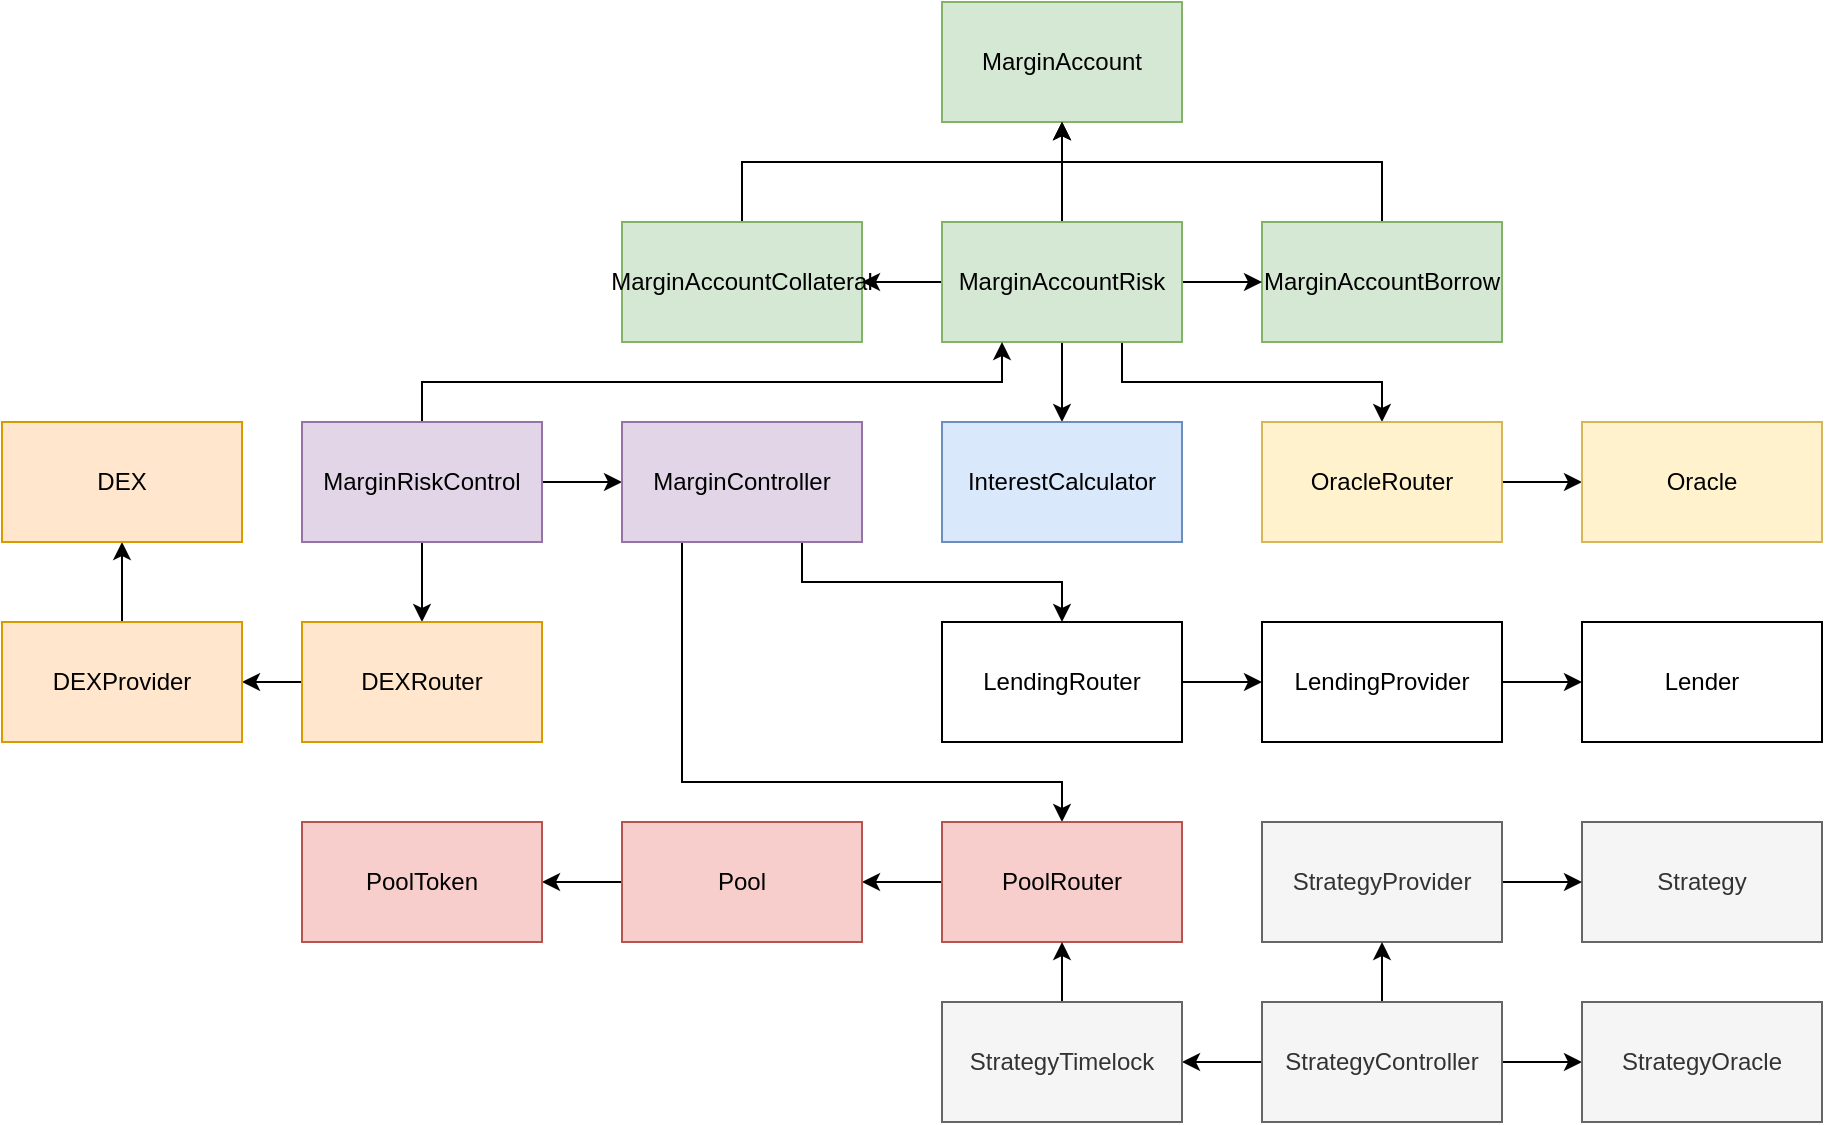 <mxfile version="17.4.0" type="device"><diagram name="Page-1" id="52a04d89-c75d-2922-d76d-85b35f80e030"><mxGraphModel dx="1125" dy="644" grid="1" gridSize="10" guides="1" tooltips="1" connect="1" arrows="1" fold="1" page="1" pageScale="1" pageWidth="1100" pageHeight="850" background="none" math="0" shadow="0"><root><mxCell id="0"/><mxCell id="1" parent="0"/><mxCell id="1fdf3b25b50cf41e-42" style="edgeStyle=none;html=1;labelBackgroundColor=none;startFill=0;startSize=8;endFill=1;endSize=8;fontFamily=Verdana;fontSize=12;" parent="1" edge="1"><mxGeometry relative="1" as="geometry"><mxPoint x="120" y="440" as="sourcePoint"/></mxGeometry></mxCell><mxCell id="XVIV0NMg8WljWZH5M-E4-1" value="MarginAccount" style="rounded=0;whiteSpace=wrap;html=1;fillColor=#d5e8d4;strokeColor=#82b366;" parent="1" vertex="1"><mxGeometry x="615" y="155" width="120" height="60" as="geometry"/></mxCell><mxCell id="XVIV0NMg8WljWZH5M-E4-39" style="edgeStyle=orthogonalEdgeStyle;rounded=0;orthogonalLoop=1;jettySize=auto;html=1;entryX=0.5;entryY=1;entryDx=0;entryDy=0;" parent="1" source="XVIV0NMg8WljWZH5M-E4-2" target="XVIV0NMg8WljWZH5M-E4-1" edge="1"><mxGeometry relative="1" as="geometry"><Array as="points"><mxPoint x="515" y="235"/><mxPoint x="675" y="235"/></Array></mxGeometry></mxCell><mxCell id="XVIV0NMg8WljWZH5M-E4-2" value="MarginAccountCollateral" style="rounded=0;whiteSpace=wrap;html=1;fillColor=#d5e8d4;strokeColor=#82b366;" parent="1" vertex="1"><mxGeometry x="455" y="265" width="120" height="60" as="geometry"/></mxCell><mxCell id="XVIV0NMg8WljWZH5M-E4-41" style="edgeStyle=orthogonalEdgeStyle;rounded=0;orthogonalLoop=1;jettySize=auto;html=1;entryX=0.5;entryY=1;entryDx=0;entryDy=0;" parent="1" source="XVIV0NMg8WljWZH5M-E4-4" target="XVIV0NMg8WljWZH5M-E4-1" edge="1"><mxGeometry relative="1" as="geometry"><Array as="points"><mxPoint x="835" y="235"/><mxPoint x="675" y="235"/></Array></mxGeometry></mxCell><mxCell id="XVIV0NMg8WljWZH5M-E4-4" value="MarginAccountBorrow" style="rounded=0;whiteSpace=wrap;html=1;fillColor=#d5e8d4;strokeColor=#82b366;" parent="1" vertex="1"><mxGeometry x="775" y="265" width="120" height="60" as="geometry"/></mxCell><mxCell id="XVIV0NMg8WljWZH5M-E4-37" style="edgeStyle=orthogonalEdgeStyle;rounded=0;orthogonalLoop=1;jettySize=auto;html=1;entryX=1;entryY=0.5;entryDx=0;entryDy=0;" parent="1" source="XVIV0NMg8WljWZH5M-E4-5" target="XVIV0NMg8WljWZH5M-E4-2" edge="1"><mxGeometry relative="1" as="geometry"/></mxCell><mxCell id="XVIV0NMg8WljWZH5M-E4-38" style="edgeStyle=orthogonalEdgeStyle;rounded=0;orthogonalLoop=1;jettySize=auto;html=1;entryX=0;entryY=0.5;entryDx=0;entryDy=0;" parent="1" source="XVIV0NMg8WljWZH5M-E4-5" target="XVIV0NMg8WljWZH5M-E4-4" edge="1"><mxGeometry relative="1" as="geometry"/></mxCell><mxCell id="XVIV0NMg8WljWZH5M-E4-40" style="edgeStyle=orthogonalEdgeStyle;rounded=0;orthogonalLoop=1;jettySize=auto;html=1;entryX=0.5;entryY=1;entryDx=0;entryDy=0;" parent="1" source="XVIV0NMg8WljWZH5M-E4-5" target="XVIV0NMg8WljWZH5M-E4-1" edge="1"><mxGeometry relative="1" as="geometry"/></mxCell><mxCell id="XVIV0NMg8WljWZH5M-E4-42" style="edgeStyle=orthogonalEdgeStyle;rounded=0;orthogonalLoop=1;jettySize=auto;html=1;entryX=0.5;entryY=0;entryDx=0;entryDy=0;" parent="1" source="XVIV0NMg8WljWZH5M-E4-5" target="XVIV0NMg8WljWZH5M-E4-6" edge="1"><mxGeometry relative="1" as="geometry"/></mxCell><mxCell id="XVIV0NMg8WljWZH5M-E4-46" style="edgeStyle=orthogonalEdgeStyle;rounded=0;orthogonalLoop=1;jettySize=auto;html=1;exitX=0.75;exitY=1;exitDx=0;exitDy=0;entryX=0.5;entryY=0;entryDx=0;entryDy=0;" parent="1" source="XVIV0NMg8WljWZH5M-E4-5" target="XVIV0NMg8WljWZH5M-E4-7" edge="1"><mxGeometry relative="1" as="geometry"/></mxCell><mxCell id="XVIV0NMg8WljWZH5M-E4-5" value="MarginAccountRisk" style="rounded=0;whiteSpace=wrap;html=1;fillColor=#d5e8d4;strokeColor=#82b366;" parent="1" vertex="1"><mxGeometry x="615" y="265" width="120" height="60" as="geometry"/></mxCell><mxCell id="XVIV0NMg8WljWZH5M-E4-6" value="InterestCalculator" style="rounded=0;whiteSpace=wrap;html=1;fillColor=#dae8fc;strokeColor=#6c8ebf;" parent="1" vertex="1"><mxGeometry x="615" y="365" width="120" height="60" as="geometry"/></mxCell><mxCell id="XVIV0NMg8WljWZH5M-E4-47" style="edgeStyle=orthogonalEdgeStyle;rounded=0;orthogonalLoop=1;jettySize=auto;html=1;entryX=0;entryY=0.5;entryDx=0;entryDy=0;" parent="1" source="XVIV0NMg8WljWZH5M-E4-7" target="XVIV0NMg8WljWZH5M-E4-8" edge="1"><mxGeometry relative="1" as="geometry"/></mxCell><mxCell id="XVIV0NMg8WljWZH5M-E4-7" value="OracleRouter" style="rounded=0;whiteSpace=wrap;html=1;fillColor=#fff2cc;strokeColor=#d6b656;" parent="1" vertex="1"><mxGeometry x="775" y="365" width="120" height="60" as="geometry"/></mxCell><mxCell id="XVIV0NMg8WljWZH5M-E4-8" value="Oracle" style="rounded=0;whiteSpace=wrap;html=1;fillColor=#fff2cc;strokeColor=#d6b656;" parent="1" vertex="1"><mxGeometry x="935" y="365" width="120" height="60" as="geometry"/></mxCell><mxCell id="XVIV0NMg8WljWZH5M-E4-49" style="edgeStyle=orthogonalEdgeStyle;rounded=0;orthogonalLoop=1;jettySize=auto;html=1;entryX=0;entryY=0.5;entryDx=0;entryDy=0;" parent="1" source="XVIV0NMg8WljWZH5M-E4-9" target="XVIV0NMg8WljWZH5M-E4-11" edge="1"><mxGeometry relative="1" as="geometry"/></mxCell><mxCell id="XVIV0NMg8WljWZH5M-E4-9" value="LendingRouter" style="rounded=0;whiteSpace=wrap;html=1;" parent="1" vertex="1"><mxGeometry x="615" y="465" width="120" height="60" as="geometry"/></mxCell><mxCell id="XVIV0NMg8WljWZH5M-E4-50" style="edgeStyle=orthogonalEdgeStyle;rounded=0;orthogonalLoop=1;jettySize=auto;html=1;entryX=0;entryY=0.5;entryDx=0;entryDy=0;" parent="1" source="XVIV0NMg8WljWZH5M-E4-11" target="XVIV0NMg8WljWZH5M-E4-14" edge="1"><mxGeometry relative="1" as="geometry"/></mxCell><mxCell id="XVIV0NMg8WljWZH5M-E4-11" value="LendingProvider" style="rounded=0;whiteSpace=wrap;html=1;" parent="1" vertex="1"><mxGeometry x="775" y="465" width="120" height="60" as="geometry"/></mxCell><mxCell id="XVIV0NMg8WljWZH5M-E4-14" value="Lender" style="rounded=0;whiteSpace=wrap;html=1;" parent="1" vertex="1"><mxGeometry x="935" y="465" width="120" height="60" as="geometry"/></mxCell><mxCell id="XVIV0NMg8WljWZH5M-E4-30" style="edgeStyle=orthogonalEdgeStyle;rounded=0;orthogonalLoop=1;jettySize=auto;html=1;entryX=0;entryY=0.5;entryDx=0;entryDy=0;" parent="1" source="XVIV0NMg8WljWZH5M-E4-15" target="XVIV0NMg8WljWZH5M-E4-16" edge="1"><mxGeometry relative="1" as="geometry"/></mxCell><mxCell id="XVIV0NMg8WljWZH5M-E4-45" style="edgeStyle=orthogonalEdgeStyle;rounded=0;orthogonalLoop=1;jettySize=auto;html=1;entryX=0.25;entryY=1;entryDx=0;entryDy=0;" parent="1" source="XVIV0NMg8WljWZH5M-E4-15" target="XVIV0NMg8WljWZH5M-E4-5" edge="1"><mxGeometry relative="1" as="geometry"><Array as="points"><mxPoint x="355" y="345"/><mxPoint x="645" y="345"/></Array></mxGeometry></mxCell><mxCell id="XVIV0NMg8WljWZH5M-E4-63" style="edgeStyle=orthogonalEdgeStyle;rounded=0;orthogonalLoop=1;jettySize=auto;html=1;entryX=0.5;entryY=0;entryDx=0;entryDy=0;" parent="1" source="XVIV0NMg8WljWZH5M-E4-15" target="XVIV0NMg8WljWZH5M-E4-62" edge="1"><mxGeometry relative="1" as="geometry"/></mxCell><mxCell id="XVIV0NMg8WljWZH5M-E4-15" value="MarginRiskControl" style="rounded=0;whiteSpace=wrap;html=1;fillColor=#e1d5e7;strokeColor=#9673a6;" parent="1" vertex="1"><mxGeometry x="295" y="365" width="120" height="60" as="geometry"/></mxCell><mxCell id="XVIV0NMg8WljWZH5M-E4-60" style="edgeStyle=orthogonalEdgeStyle;rounded=0;orthogonalLoop=1;jettySize=auto;html=1;exitX=0.75;exitY=1;exitDx=0;exitDy=0;entryX=0.5;entryY=0;entryDx=0;entryDy=0;" parent="1" source="XVIV0NMg8WljWZH5M-E4-16" target="XVIV0NMg8WljWZH5M-E4-9" edge="1"><mxGeometry relative="1" as="geometry"/></mxCell><mxCell id="XVIV0NMg8WljWZH5M-E4-61" style="edgeStyle=orthogonalEdgeStyle;rounded=0;orthogonalLoop=1;jettySize=auto;html=1;exitX=0.25;exitY=1;exitDx=0;exitDy=0;entryX=0.5;entryY=0;entryDx=0;entryDy=0;" parent="1" source="XVIV0NMg8WljWZH5M-E4-16" target="XVIV0NMg8WljWZH5M-E4-18" edge="1"><mxGeometry relative="1" as="geometry"><Array as="points"><mxPoint x="485" y="545"/><mxPoint x="675" y="545"/></Array></mxGeometry></mxCell><mxCell id="XVIV0NMg8WljWZH5M-E4-16" value="MarginController" style="rounded=0;whiteSpace=wrap;html=1;fillColor=#e1d5e7;strokeColor=#9673a6;" parent="1" vertex="1"><mxGeometry x="455" y="365" width="120" height="60" as="geometry"/></mxCell><mxCell id="XVIV0NMg8WljWZH5M-E4-52" style="edgeStyle=orthogonalEdgeStyle;rounded=0;orthogonalLoop=1;jettySize=auto;html=1;exitX=0;exitY=0.5;exitDx=0;exitDy=0;entryX=1;entryY=0.5;entryDx=0;entryDy=0;" parent="1" source="XVIV0NMg8WljWZH5M-E4-18" target="XVIV0NMg8WljWZH5M-E4-19" edge="1"><mxGeometry relative="1" as="geometry"/></mxCell><mxCell id="XVIV0NMg8WljWZH5M-E4-18" value="PoolRouter" style="rounded=0;whiteSpace=wrap;html=1;fillColor=#f8cecc;strokeColor=#b85450;" parent="1" vertex="1"><mxGeometry x="615" y="565" width="120" height="60" as="geometry"/></mxCell><mxCell id="XVIV0NMg8WljWZH5M-E4-53" style="edgeStyle=orthogonalEdgeStyle;rounded=0;orthogonalLoop=1;jettySize=auto;html=1;entryX=1;entryY=0.5;entryDx=0;entryDy=0;" parent="1" source="XVIV0NMg8WljWZH5M-E4-19" target="XVIV0NMg8WljWZH5M-E4-20" edge="1"><mxGeometry relative="1" as="geometry"/></mxCell><mxCell id="XVIV0NMg8WljWZH5M-E4-19" value="Pool" style="rounded=0;whiteSpace=wrap;html=1;fillColor=#f8cecc;strokeColor=#b85450;" parent="1" vertex="1"><mxGeometry x="455" y="565" width="120" height="60" as="geometry"/></mxCell><mxCell id="XVIV0NMg8WljWZH5M-E4-20" value="PoolToken" style="rounded=0;whiteSpace=wrap;html=1;fillColor=#f8cecc;strokeColor=#b85450;" parent="1" vertex="1"><mxGeometry x="295" y="565" width="120" height="60" as="geometry"/></mxCell><mxCell id="XVIV0NMg8WljWZH5M-E4-21" value="Strategy" style="rounded=0;whiteSpace=wrap;html=1;fillColor=#f5f5f5;strokeColor=#666666;fontColor=#333333;" parent="1" vertex="1"><mxGeometry x="935" y="565" width="120" height="60" as="geometry"/></mxCell><mxCell id="XVIV0NMg8WljWZH5M-E4-57" style="edgeStyle=orthogonalEdgeStyle;rounded=0;orthogonalLoop=1;jettySize=auto;html=1;entryX=0;entryY=0.5;entryDx=0;entryDy=0;" parent="1" source="XVIV0NMg8WljWZH5M-E4-22" target="XVIV0NMg8WljWZH5M-E4-21" edge="1"><mxGeometry relative="1" as="geometry"/></mxCell><mxCell id="XVIV0NMg8WljWZH5M-E4-22" value="StrategyProvider" style="rounded=0;whiteSpace=wrap;html=1;fillColor=#f5f5f5;strokeColor=#666666;fontColor=#333333;" parent="1" vertex="1"><mxGeometry x="775" y="565" width="120" height="60" as="geometry"/></mxCell><mxCell id="XVIV0NMg8WljWZH5M-E4-54" style="edgeStyle=orthogonalEdgeStyle;rounded=0;orthogonalLoop=1;jettySize=auto;html=1;entryX=1;entryY=0.5;entryDx=0;entryDy=0;" parent="1" source="XVIV0NMg8WljWZH5M-E4-23" target="XVIV0NMg8WljWZH5M-E4-24" edge="1"><mxGeometry relative="1" as="geometry"/></mxCell><mxCell id="XVIV0NMg8WljWZH5M-E4-56" style="edgeStyle=orthogonalEdgeStyle;rounded=0;orthogonalLoop=1;jettySize=auto;html=1;entryX=0.5;entryY=1;entryDx=0;entryDy=0;" parent="1" source="XVIV0NMg8WljWZH5M-E4-23" target="XVIV0NMg8WljWZH5M-E4-22" edge="1"><mxGeometry relative="1" as="geometry"/></mxCell><mxCell id="XVIV0NMg8WljWZH5M-E4-59" style="edgeStyle=orthogonalEdgeStyle;rounded=0;orthogonalLoop=1;jettySize=auto;html=1;entryX=0;entryY=0.5;entryDx=0;entryDy=0;" parent="1" source="XVIV0NMg8WljWZH5M-E4-23" target="XVIV0NMg8WljWZH5M-E4-58" edge="1"><mxGeometry relative="1" as="geometry"/></mxCell><mxCell id="XVIV0NMg8WljWZH5M-E4-23" value="StrategyController" style="rounded=0;whiteSpace=wrap;html=1;fillColor=#f5f5f5;strokeColor=#666666;fontColor=#333333;" parent="1" vertex="1"><mxGeometry x="775" y="655" width="120" height="60" as="geometry"/></mxCell><mxCell id="XVIV0NMg8WljWZH5M-E4-55" style="edgeStyle=orthogonalEdgeStyle;rounded=0;orthogonalLoop=1;jettySize=auto;html=1;entryX=0.5;entryY=1;entryDx=0;entryDy=0;" parent="1" source="XVIV0NMg8WljWZH5M-E4-24" target="XVIV0NMg8WljWZH5M-E4-18" edge="1"><mxGeometry relative="1" as="geometry"/></mxCell><mxCell id="XVIV0NMg8WljWZH5M-E4-24" value="StrategyTimelock" style="rounded=0;whiteSpace=wrap;html=1;fillColor=#f5f5f5;strokeColor=#666666;fontColor=#333333;" parent="1" vertex="1"><mxGeometry x="615" y="655" width="120" height="60" as="geometry"/></mxCell><mxCell id="XVIV0NMg8WljWZH5M-E4-58" value="StrategyOracle" style="rounded=0;whiteSpace=wrap;html=1;fillColor=#f5f5f5;strokeColor=#666666;fontColor=#333333;" parent="1" vertex="1"><mxGeometry x="935" y="655" width="120" height="60" as="geometry"/></mxCell><mxCell id="6k_ON4W-60Wke_nxOOtP-3" style="edgeStyle=orthogonalEdgeStyle;rounded=0;orthogonalLoop=1;jettySize=auto;html=1;entryX=1;entryY=0.5;entryDx=0;entryDy=0;" edge="1" parent="1" source="XVIV0NMg8WljWZH5M-E4-62" target="6k_ON4W-60Wke_nxOOtP-2"><mxGeometry relative="1" as="geometry"/></mxCell><mxCell id="XVIV0NMg8WljWZH5M-E4-62" value="DEXRouter" style="rounded=0;whiteSpace=wrap;html=1;fillColor=#ffe6cc;strokeColor=#d79b00;" parent="1" vertex="1"><mxGeometry x="295" y="465" width="120" height="60" as="geometry"/></mxCell><mxCell id="6k_ON4W-60Wke_nxOOtP-5" style="edgeStyle=orthogonalEdgeStyle;rounded=0;orthogonalLoop=1;jettySize=auto;html=1;" edge="1" parent="1" source="6k_ON4W-60Wke_nxOOtP-2" target="6k_ON4W-60Wke_nxOOtP-4"><mxGeometry relative="1" as="geometry"/></mxCell><mxCell id="6k_ON4W-60Wke_nxOOtP-2" value="DEXProvider" style="rounded=0;whiteSpace=wrap;html=1;fillColor=#ffe6cc;strokeColor=#d79b00;" vertex="1" parent="1"><mxGeometry x="145" y="465" width="120" height="60" as="geometry"/></mxCell><mxCell id="6k_ON4W-60Wke_nxOOtP-4" value="DEX" style="rounded=0;whiteSpace=wrap;html=1;fillColor=#ffe6cc;strokeColor=#d79b00;" vertex="1" parent="1"><mxGeometry x="145" y="365" width="120" height="60" as="geometry"/></mxCell></root></mxGraphModel></diagram></mxfile>